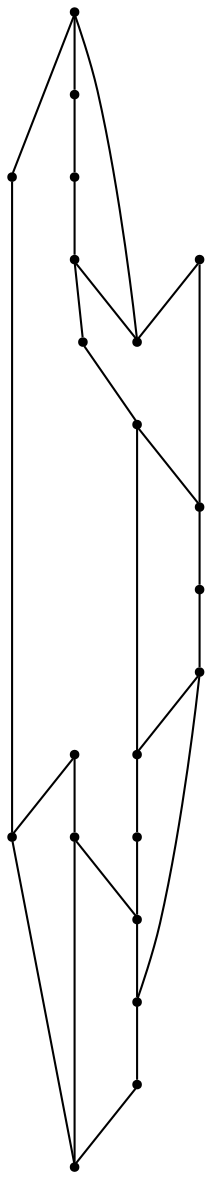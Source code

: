 graph {
  node [shape=point,comment="{\"directed\":false,\"doi\":\"10.1007/3-540-36151-0_23 \",\"figure\":\"1 (5)\"}"]

  v0 [pos="1417.5833384195964,955.160725305951"]
  v1 [pos="1359.8332722981772,791.4107443794373"]
  v2 [pos="1370.8333333333335,908.4107202196881"]
  v3 [pos="1342.5833384195964,833.4107202196881"]
  v4 [pos="1361.3333384195967,964.6607202196881"]
  v5 [pos="1333.3333333333335,870.910720219688"]
  v6 [pos="1314.5833333333335,898.9107253059509"]
  v7 [pos="1314.5833333333335,945.9107202196881"]
  v8 [pos="1277.0833333333335,983.4107202196881"]
  v9 [pos="1239.5833333333335,1002.1607202196881"]
  v10 [pos="1240.5832926432292,1035.4107659960553"]
  v11 [pos="1322.8333791097007,1042.4107354784771"]
  v12 [pos="1239.5833333333335,1114.660720219688"]
  v13 [pos="1173.8333384195964,983.410720219688"]
  v14 [pos="1240.5832926432295,1074.4108321174745"]
  v15 [pos="1258.3333333333335,795.910688430544"]
  v16 [pos="1173.8333384195964,805.1607253059508"]
  v17 [pos="1176.3333638509116,871.6608168586853"]
  v18 [pos="1172.0832824707031,895.1607507372661"]
  v19 [pos="1173.8333384195967,927.1607202196881"]
  v20 [pos="1174.8332977294922,951.4107507372662"]

  v0 -- v1 [id="-1",pos="1417.5833384195964,955.160725305951 1359.8332722981772,791.4107443794373 1359.8332722981772,791.4107443794373 1359.8332722981772,791.4107443794373"]
  v20 -- v19 [id="-3",pos="1174.8332977294922,951.4107507372662 1173.8333384195967,927.1607202196881 1173.8333384195967,927.1607202196881 1173.8333384195967,927.1607202196881"]
  v19 -- v18 [id="-4",pos="1173.8333384195967,927.1607202196881 1172.0832824707031,895.1607507372661 1172.0832824707031,895.1607507372661 1172.0832824707031,895.1607507372661"]
  v18 -- v17 [id="-5",pos="1172.0832824707031,895.1607507372661 1176.3333638509116,871.6608168586853 1176.3333638509116,871.6608168586853 1176.3333638509116,871.6608168586853"]
  v17 -- v16 [id="-6",pos="1176.3333638509116,871.6608168586853 1173.8333384195964,805.1607253059508 1173.8333384195964,805.1607253059508 1173.8333384195964,805.1607253059508"]
  v17 -- v6 [id="-7",pos="1176.3333638509116,871.6608168586853 1314.5833333333335,898.9107253059509 1314.5833333333335,898.9107253059509 1314.5833333333335,898.9107253059509"]
  v16 -- v15 [id="-9",pos="1173.8333384195964,805.1607253059508 1258.3333333333335,795.910688430544 1258.3333333333335,795.910688430544 1258.3333333333335,795.910688430544"]
  v15 -- v1 [id="-10",pos="1258.3333333333335,795.910688430544 1359.8332722981772,791.4107443794373 1359.8332722981772,791.4107443794373 1359.8332722981772,791.4107443794373"]
  v12 -- v14 [id="-14",pos="1239.5833333333335,1114.660720219688 1240.5832926432295,1074.4108321174745 1240.5832926432295,1074.4108321174745 1240.5832926432295,1074.4108321174745"]
  v14 -- v10 [id="-15",pos="1240.5832926432295,1074.4108321174745 1239.5791371663413,1058.3315652514261 1239.5791371663413,1058.3315652514261 1239.5791371663413,1058.3315652514261 1240.5832926432292,1035.4107659960553 1240.5832926432292,1035.4107659960553 1240.5832926432292,1035.4107659960553"]
  v12 -- v13 [id="-16",pos="1239.5833333333335,1114.660720219688 1173.8333384195964,983.410720219688 1173.8333384195964,983.410720219688 1173.8333384195964,983.410720219688"]
  v11 -- v0 [id="-17",pos="1322.8333791097007,1042.4107354784771 1417.5833384195964,955.160725305951 1417.5833384195964,955.160725305951 1417.5833384195964,955.160725305951"]
  v12 -- v11 [id="-18",pos="1239.5833333333335,1114.660720219688 1322.8333791097007,1042.4107354784771 1322.8333791097007,1042.4107354784771 1322.8333791097007,1042.4107354784771"]
  v10 -- v9 [id="-19",pos="1240.5832926432292,1035.4107659960553 1239.5833333333335,1002.1607202196881 1239.5833333333335,1002.1607202196881 1239.5833333333335,1002.1607202196881"]
  v9 -- v8 [id="-20",pos="1239.5833333333335,1002.1607202196881 1277.0833333333335,983.4107202196881 1277.0833333333335,983.4107202196881 1277.0833333333335,983.4107202196881"]
  v8 -- v7 [id="-21",pos="1277.0833333333335,983.4107202196881 1314.5833333333335,945.9107202196881 1314.5833333333335,945.9107202196881 1314.5833333333335,945.9107202196881"]
  v7 -- v6 [id="-22",pos="1314.5833333333335,945.9107202196881 1314.5833333333335,898.9107253059509 1314.5833333333335,898.9107253059509 1314.5833333333335,898.9107253059509"]
  v6 -- v5 [id="-23",pos="1314.5833333333335,898.9107253059509 1333.3333333333335,870.910720219688 1333.3333333333335,870.910720219688 1333.3333333333335,870.910720219688"]
  v5 -- v3 [id="-25",pos="1333.3333333333335,870.910720219688 1342.5833384195964,833.4107202196881 1342.5833384195964,833.4107202196881 1342.5833384195964,833.4107202196881"]
  v4 -- v2 [id="-27",pos="1361.3333384195967,964.6607202196881 1370.8333333333335,908.4107202196881 1370.8333333333335,908.4107202196881 1370.8333333333335,908.4107202196881"]
  v4 -- v0 [id="-28",pos="1361.3333384195967,964.6607202196881 1417.5833384195964,955.160725305951 1417.5833384195964,955.160725305951 1417.5833384195964,955.160725305951"]
  v2 -- v1 [id="-29",pos="1370.8333333333335,908.4107202196881 1359.8332722981772,791.4107443794373 1359.8332722981772,791.4107443794373 1359.8332722981772,791.4107443794373"]
  v2 -- v3 [id="-30",pos="1370.8333333333335,908.4107202196881 1342.5833384195964,833.4107202196881 1342.5833384195964,833.4107202196881 1342.5833384195964,833.4107202196881"]
  v20 -- v13 [id="-2",pos="1174.8332977294922,951.4107507372662 1173.8333384195964,983.410720219688 1173.8333384195964,983.410720219688 1173.8333384195964,983.410720219688"]
  v9 -- v13 [id="-11",pos="1239.5833333333335,1002.1607202196881 1173.8333384195964,983.410720219688 1173.8333384195964,983.410720219688 1173.8333384195964,983.410720219688"]
  v7 -- v19 [id="-12",pos="1314.5833333333335,945.9107202196881 1173.8333384195967,927.1607202196881 1173.8333384195967,927.1607202196881 1173.8333384195967,927.1607202196881"]
  v3 -- v16 [id="-13",pos="1342.5833384195964,833.4107202196881 1173.8333384195964,805.1607253059508 1173.8333384195964,805.1607253059508 1173.8333384195964,805.1607253059508"]
}